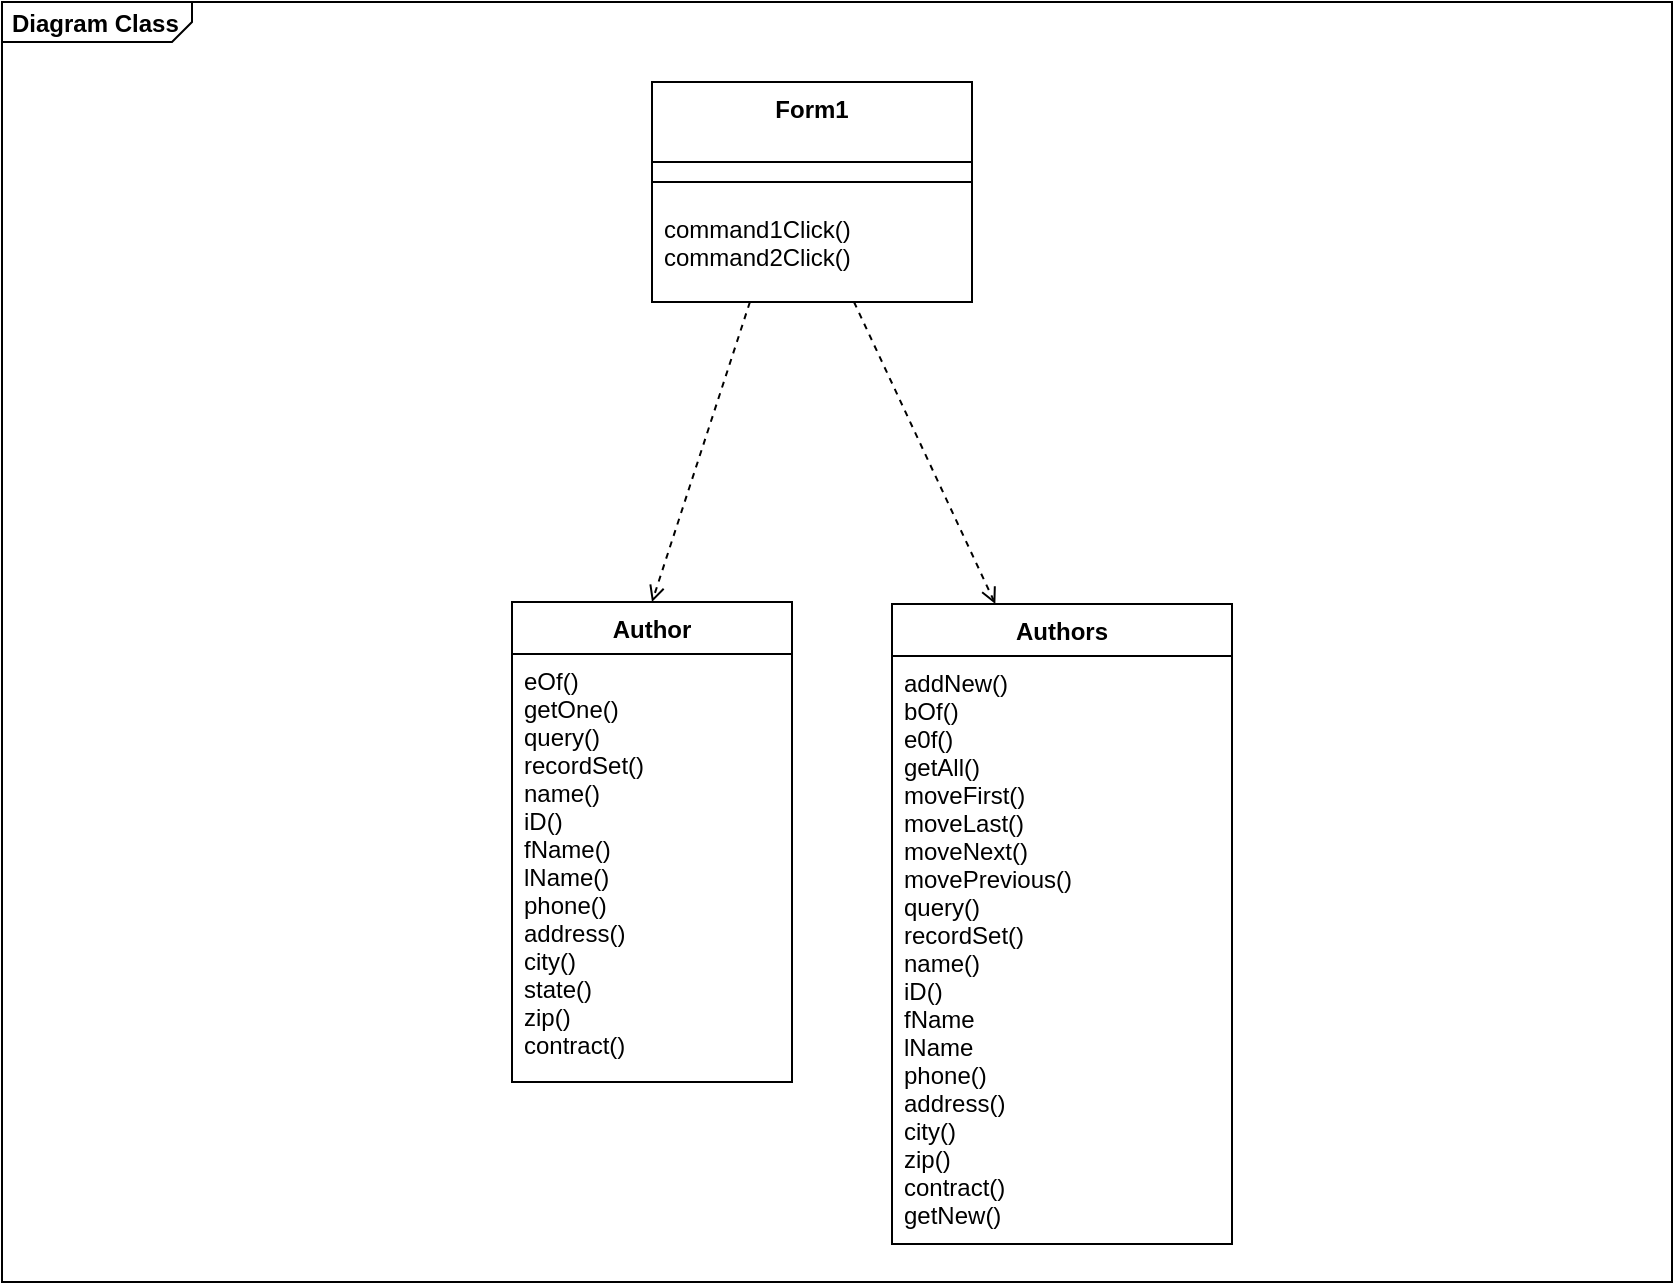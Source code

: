 <mxfile version="13.8.7" type="github">
  <diagram id="C5RBs43oDa-KdzZeNtuy" name="Page-1">
    <mxGraphModel dx="2249" dy="791" grid="1" gridSize="10" guides="1" tooltips="1" connect="1" arrows="1" fold="1" page="1" pageScale="1" pageWidth="827" pageHeight="1169" math="0" shadow="0">
      <root>
        <mxCell id="WIyWlLk6GJQsqaUBKTNV-0" />
        <mxCell id="WIyWlLk6GJQsqaUBKTNV-1" parent="WIyWlLk6GJQsqaUBKTNV-0" />
        <mxCell id="K2p3zmv9QWP2M39sGCe7-2" value="&lt;p style=&quot;margin: 0px ; margin-top: 4px ; margin-left: 5px ; text-align: left&quot;&gt;&lt;b&gt;Diagram Class&lt;/b&gt;&lt;/p&gt;" style="html=1;shape=mxgraph.sysml.package;overflow=fill;labelX=95;align=left;spacingLeft=5;verticalAlign=top;spacingTop=-3;" vertex="1" parent="WIyWlLk6GJQsqaUBKTNV-1">
          <mxGeometry x="-5" width="835" height="640" as="geometry" />
        </mxCell>
        <mxCell id="K2p3zmv9QWP2M39sGCe7-3" value="Form1" style="swimlane;fontStyle=1;align=center;verticalAlign=top;childLayout=stackLayout;horizontal=1;startSize=40;horizontalStack=0;resizeParent=1;resizeParentMax=0;resizeLast=0;collapsible=1;marginBottom=0;" vertex="1" parent="WIyWlLk6GJQsqaUBKTNV-1">
          <mxGeometry x="320" y="40" width="160" height="110" as="geometry">
            <mxRectangle x="310" y="50" width="90" height="30" as="alternateBounds" />
          </mxGeometry>
        </mxCell>
        <mxCell id="K2p3zmv9QWP2M39sGCe7-4" value="" style="line;strokeWidth=1;fillColor=none;align=left;verticalAlign=middle;spacingTop=-1;spacingLeft=3;spacingRight=3;rotatable=0;labelPosition=right;points=[];portConstraint=eastwest;" vertex="1" parent="K2p3zmv9QWP2M39sGCe7-3">
          <mxGeometry y="40" width="160" height="20" as="geometry" />
        </mxCell>
        <mxCell id="K2p3zmv9QWP2M39sGCe7-5" value="command1Click()&#xa;command2Click()" style="text;strokeColor=none;fillColor=none;align=left;verticalAlign=top;spacingLeft=4;spacingRight=4;overflow=hidden;rotatable=0;points=[[0,0.5],[1,0.5]];portConstraint=eastwest;" vertex="1" parent="K2p3zmv9QWP2M39sGCe7-3">
          <mxGeometry y="60" width="160" height="50" as="geometry" />
        </mxCell>
        <mxCell id="K2p3zmv9QWP2M39sGCe7-6" value="" style="endArrow=open;html=1;endFill=0;dashed=1;exitX=0.306;exitY=1;exitDx=0;exitDy=0;exitPerimeter=0;entryX=0.5;entryY=0;entryDx=0;entryDy=0;strokeWidth=1;" edge="1" parent="WIyWlLk6GJQsqaUBKTNV-1">
          <mxGeometry width="50" height="50" relative="1" as="geometry">
            <mxPoint x="368.96" y="150" as="sourcePoint" />
            <mxPoint x="320" y="300" as="targetPoint" />
            <Array as="points" />
          </mxGeometry>
        </mxCell>
        <mxCell id="K2p3zmv9QWP2M39sGCe7-7" value="" style="endArrow=open;html=1;strokeWidth=1;entryX=0.304;entryY=0;entryDx=0;entryDy=0;entryPerimeter=0;endFill=0;dashed=1;" edge="1" parent="WIyWlLk6GJQsqaUBKTNV-1">
          <mxGeometry width="50" height="50" relative="1" as="geometry">
            <mxPoint x="421" y="150" as="sourcePoint" />
            <mxPoint x="491.68" y="301" as="targetPoint" />
          </mxGeometry>
        </mxCell>
        <mxCell id="K2p3zmv9QWP2M39sGCe7-8" value="Author" style="swimlane;fontStyle=1;childLayout=stackLayout;horizontal=1;startSize=26;fillColor=none;horizontalStack=0;resizeParent=1;resizeParentMax=0;resizeLast=0;collapsible=1;marginBottom=0;" vertex="1" parent="WIyWlLk6GJQsqaUBKTNV-1">
          <mxGeometry x="250" y="300" width="140" height="240" as="geometry" />
        </mxCell>
        <mxCell id="K2p3zmv9QWP2M39sGCe7-9" value="eOf()&#xa;getOne()&#xa;query()&#xa;recordSet()&#xa;name()&#xa;iD()&#xa;fName()&#xa;lName()&#xa;phone()&#xa;address()&#xa;city()&#xa;state()&#xa;zip()&#xa;contract()" style="text;strokeColor=none;fillColor=none;align=left;verticalAlign=top;spacingLeft=4;spacingRight=4;overflow=hidden;rotatable=0;points=[[0,0.5],[1,0.5]];portConstraint=eastwest;" vertex="1" parent="K2p3zmv9QWP2M39sGCe7-8">
          <mxGeometry y="26" width="140" height="214" as="geometry" />
        </mxCell>
        <mxCell id="K2p3zmv9QWP2M39sGCe7-10" value="Authors" style="swimlane;fontStyle=1;childLayout=stackLayout;horizontal=1;startSize=26;fillColor=none;horizontalStack=0;resizeParent=1;resizeParentMax=0;resizeLast=0;collapsible=1;marginBottom=0;" vertex="1" parent="WIyWlLk6GJQsqaUBKTNV-1">
          <mxGeometry x="440" y="301" width="170" height="320" as="geometry" />
        </mxCell>
        <mxCell id="K2p3zmv9QWP2M39sGCe7-11" value="addNew()&#xa;bOf()&#xa;e0f()&#xa;getAll()&#xa;moveFirst()&#xa;moveLast()&#xa;moveNext()&#xa;movePrevious()&#xa;query()&#xa;recordSet()&#xa;name()&#xa;iD()&#xa;fName&#xa;lName&#xa;phone()&#xa;address()&#xa;city()&#xa;zip()&#xa;contract()&#xa;getNew()" style="text;strokeColor=none;fillColor=none;align=left;verticalAlign=top;spacingLeft=4;spacingRight=4;overflow=hidden;rotatable=0;points=[[0,0.5],[1,0.5]];portConstraint=eastwest;" vertex="1" parent="K2p3zmv9QWP2M39sGCe7-10">
          <mxGeometry y="26" width="170" height="294" as="geometry" />
        </mxCell>
      </root>
    </mxGraphModel>
  </diagram>
</mxfile>
